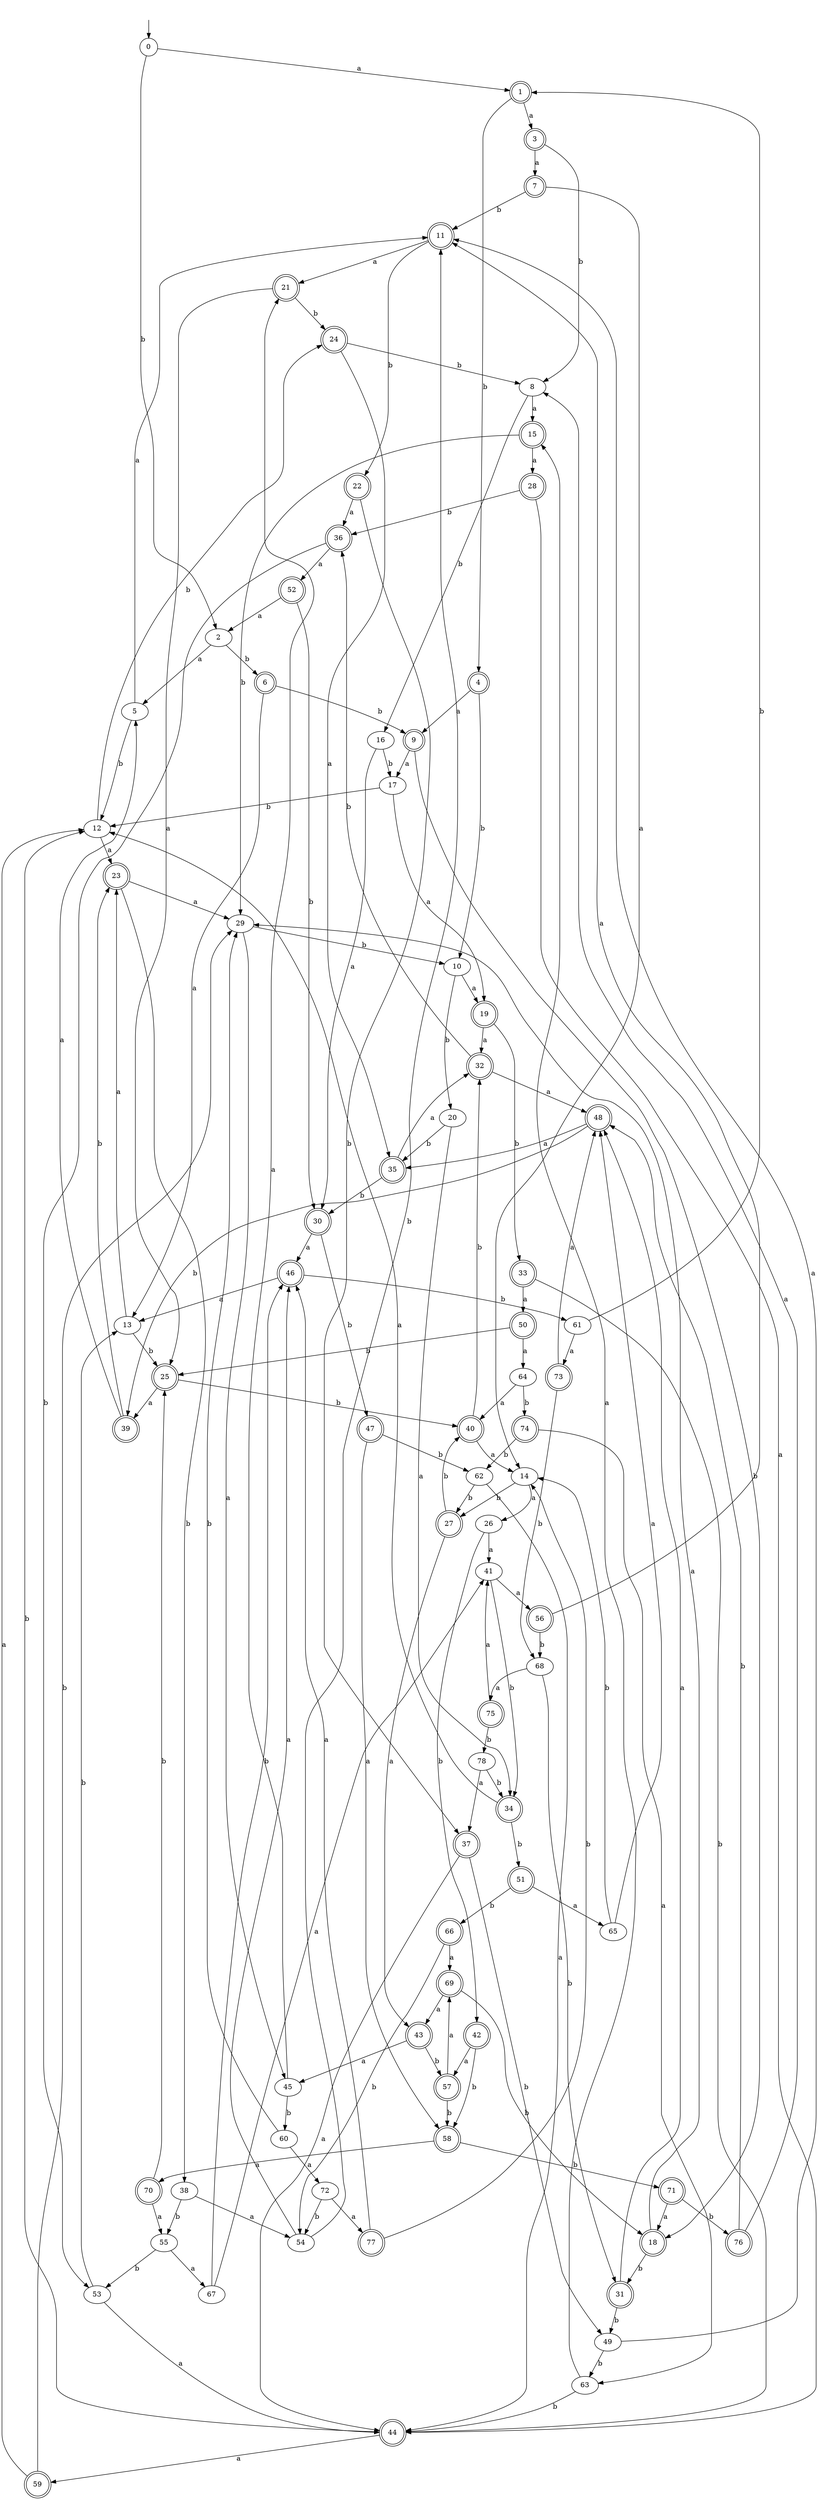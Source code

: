 digraph RandomDFA {
  __start0 [label="", shape=none];
  __start0 -> 0 [label=""];
  0 [shape=circle]
  0 -> 1 [label="a"]
  0 -> 2 [label="b"]
  1 [shape=doublecircle]
  1 -> 3 [label="a"]
  1 -> 4 [label="b"]
  2
  2 -> 5 [label="a"]
  2 -> 6 [label="b"]
  3 [shape=doublecircle]
  3 -> 7 [label="a"]
  3 -> 8 [label="b"]
  4 [shape=doublecircle]
  4 -> 9 [label="a"]
  4 -> 10 [label="b"]
  5
  5 -> 11 [label="a"]
  5 -> 12 [label="b"]
  6 [shape=doublecircle]
  6 -> 13 [label="a"]
  6 -> 9 [label="b"]
  7 [shape=doublecircle]
  7 -> 14 [label="a"]
  7 -> 11 [label="b"]
  8
  8 -> 15 [label="a"]
  8 -> 16 [label="b"]
  9 [shape=doublecircle]
  9 -> 17 [label="a"]
  9 -> 18 [label="b"]
  10
  10 -> 19 [label="a"]
  10 -> 20 [label="b"]
  11 [shape=doublecircle]
  11 -> 21 [label="a"]
  11 -> 22 [label="b"]
  12
  12 -> 23 [label="a"]
  12 -> 24 [label="b"]
  13
  13 -> 23 [label="a"]
  13 -> 25 [label="b"]
  14
  14 -> 26 [label="a"]
  14 -> 27 [label="b"]
  15 [shape=doublecircle]
  15 -> 28 [label="a"]
  15 -> 29 [label="b"]
  16
  16 -> 30 [label="a"]
  16 -> 17 [label="b"]
  17
  17 -> 19 [label="a"]
  17 -> 12 [label="b"]
  18 [shape=doublecircle]
  18 -> 29 [label="a"]
  18 -> 31 [label="b"]
  19 [shape=doublecircle]
  19 -> 32 [label="a"]
  19 -> 33 [label="b"]
  20
  20 -> 34 [label="a"]
  20 -> 35 [label="b"]
  21 [shape=doublecircle]
  21 -> 25 [label="a"]
  21 -> 24 [label="b"]
  22 [shape=doublecircle]
  22 -> 36 [label="a"]
  22 -> 37 [label="b"]
  23 [shape=doublecircle]
  23 -> 29 [label="a"]
  23 -> 38 [label="b"]
  24 [shape=doublecircle]
  24 -> 35 [label="a"]
  24 -> 8 [label="b"]
  25 [shape=doublecircle]
  25 -> 39 [label="a"]
  25 -> 40 [label="b"]
  26
  26 -> 41 [label="a"]
  26 -> 42 [label="b"]
  27 [shape=doublecircle]
  27 -> 43 [label="a"]
  27 -> 40 [label="b"]
  28 [shape=doublecircle]
  28 -> 44 [label="a"]
  28 -> 36 [label="b"]
  29
  29 -> 45 [label="a"]
  29 -> 10 [label="b"]
  30 [shape=doublecircle]
  30 -> 46 [label="a"]
  30 -> 47 [label="b"]
  31 [shape=doublecircle]
  31 -> 48 [label="a"]
  31 -> 49 [label="b"]
  32 [shape=doublecircle]
  32 -> 48 [label="a"]
  32 -> 36 [label="b"]
  33 [shape=doublecircle]
  33 -> 50 [label="a"]
  33 -> 44 [label="b"]
  34 [shape=doublecircle]
  34 -> 12 [label="a"]
  34 -> 51 [label="b"]
  35 [shape=doublecircle]
  35 -> 32 [label="a"]
  35 -> 30 [label="b"]
  36 [shape=doublecircle]
  36 -> 52 [label="a"]
  36 -> 53 [label="b"]
  37 [shape=doublecircle]
  37 -> 44 [label="a"]
  37 -> 49 [label="b"]
  38
  38 -> 54 [label="a"]
  38 -> 55 [label="b"]
  39 [shape=doublecircle]
  39 -> 5 [label="a"]
  39 -> 23 [label="b"]
  40 [shape=doublecircle]
  40 -> 14 [label="a"]
  40 -> 32 [label="b"]
  41
  41 -> 56 [label="a"]
  41 -> 34 [label="b"]
  42 [shape=doublecircle]
  42 -> 57 [label="a"]
  42 -> 58 [label="b"]
  43 [shape=doublecircle]
  43 -> 45 [label="a"]
  43 -> 57 [label="b"]
  44 [shape=doublecircle]
  44 -> 59 [label="a"]
  44 -> 12 [label="b"]
  45
  45 -> 21 [label="a"]
  45 -> 60 [label="b"]
  46 [shape=doublecircle]
  46 -> 13 [label="a"]
  46 -> 61 [label="b"]
  47 [shape=doublecircle]
  47 -> 58 [label="a"]
  47 -> 62 [label="b"]
  48 [shape=doublecircle]
  48 -> 35 [label="a"]
  48 -> 39 [label="b"]
  49
  49 -> 11 [label="a"]
  49 -> 63 [label="b"]
  50 [shape=doublecircle]
  50 -> 64 [label="a"]
  50 -> 25 [label="b"]
  51 [shape=doublecircle]
  51 -> 65 [label="a"]
  51 -> 66 [label="b"]
  52 [shape=doublecircle]
  52 -> 2 [label="a"]
  52 -> 30 [label="b"]
  53
  53 -> 44 [label="a"]
  53 -> 13 [label="b"]
  54
  54 -> 46 [label="a"]
  54 -> 11 [label="b"]
  55
  55 -> 67 [label="a"]
  55 -> 53 [label="b"]
  56 [shape=doublecircle]
  56 -> 11 [label="a"]
  56 -> 68 [label="b"]
  57 [shape=doublecircle]
  57 -> 69 [label="a"]
  57 -> 58 [label="b"]
  58 [shape=doublecircle]
  58 -> 70 [label="a"]
  58 -> 71 [label="b"]
  59 [shape=doublecircle]
  59 -> 12 [label="a"]
  59 -> 29 [label="b"]
  60
  60 -> 72 [label="a"]
  60 -> 29 [label="b"]
  61
  61 -> 73 [label="a"]
  61 -> 1 [label="b"]
  62
  62 -> 44 [label="a"]
  62 -> 27 [label="b"]
  63
  63 -> 15 [label="a"]
  63 -> 44 [label="b"]
  64
  64 -> 40 [label="a"]
  64 -> 74 [label="b"]
  65
  65 -> 48 [label="a"]
  65 -> 14 [label="b"]
  66 [shape=doublecircle]
  66 -> 69 [label="a"]
  66 -> 54 [label="b"]
  67
  67 -> 41 [label="a"]
  67 -> 46 [label="b"]
  68
  68 -> 75 [label="a"]
  68 -> 31 [label="b"]
  69 [shape=doublecircle]
  69 -> 43 [label="a"]
  69 -> 18 [label="b"]
  70 [shape=doublecircle]
  70 -> 55 [label="a"]
  70 -> 25 [label="b"]
  71 [shape=doublecircle]
  71 -> 18 [label="a"]
  71 -> 76 [label="b"]
  72
  72 -> 77 [label="a"]
  72 -> 54 [label="b"]
  73 [shape=doublecircle]
  73 -> 48 [label="a"]
  73 -> 68 [label="b"]
  74 [shape=doublecircle]
  74 -> 63 [label="a"]
  74 -> 62 [label="b"]
  75 [shape=doublecircle]
  75 -> 41 [label="a"]
  75 -> 78 [label="b"]
  76 [shape=doublecircle]
  76 -> 8 [label="a"]
  76 -> 48 [label="b"]
  77 [shape=doublecircle]
  77 -> 46 [label="a"]
  77 -> 14 [label="b"]
  78
  78 -> 37 [label="a"]
  78 -> 34 [label="b"]
}
